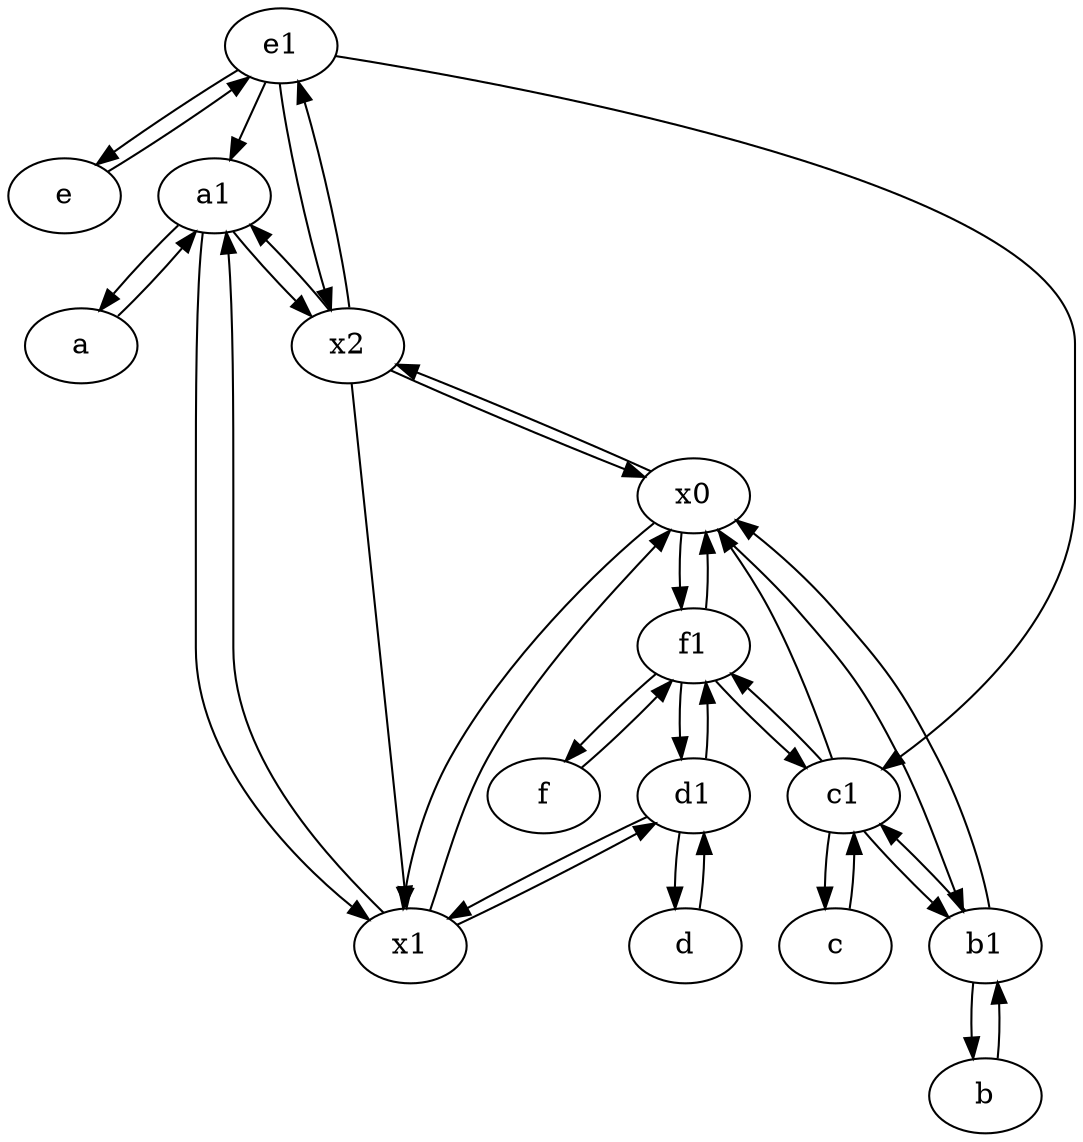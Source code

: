 digraph  {
	e1 [pos="25,45!"];
	c [pos="20,10!"];
	e [pos="30,50!"];
	a [pos="40,10!"];
	a1 [pos="40,15!"];
	d1 [pos="25,30!"];
	x2;
	b [pos="50,20!"];
	f [pos="15,45!"];
	d [pos="20,30!"];
	x1;
	b1 [pos="45,20!"];
	f1;
	x0;
	c1 [pos="30,15!"];
	d1 -> f1;
	b1 -> c1;
	e1 -> x2;
	x2 -> e1;
	f1 -> d1;
	x1 -> d1;
	c1 -> b1;
	e1 -> e;
	b1 -> b;
	x0 -> f1;
	a -> a1;
	x0 -> x1;
	a1 -> x1;
	d1 -> x1;
	x2 -> x1;
	b -> b1;
	x2 -> x0;
	f1 -> x0;
	d -> d1;
	e1 -> a1;
	x0 -> b1;
	d1 -> d;
	c1 -> c;
	c -> c1;
	x1 -> a1;
	e -> e1;
	e1 -> c1;
	f -> f1;
	f1 -> c1;
	x2 -> a1;
	x1 -> x0;
	a1 -> x2;
	b1 -> x0;
	a1 -> a;
	x0 -> x2;
	c1 -> f1;
	f1 -> f;
	c1 -> x0;

	}